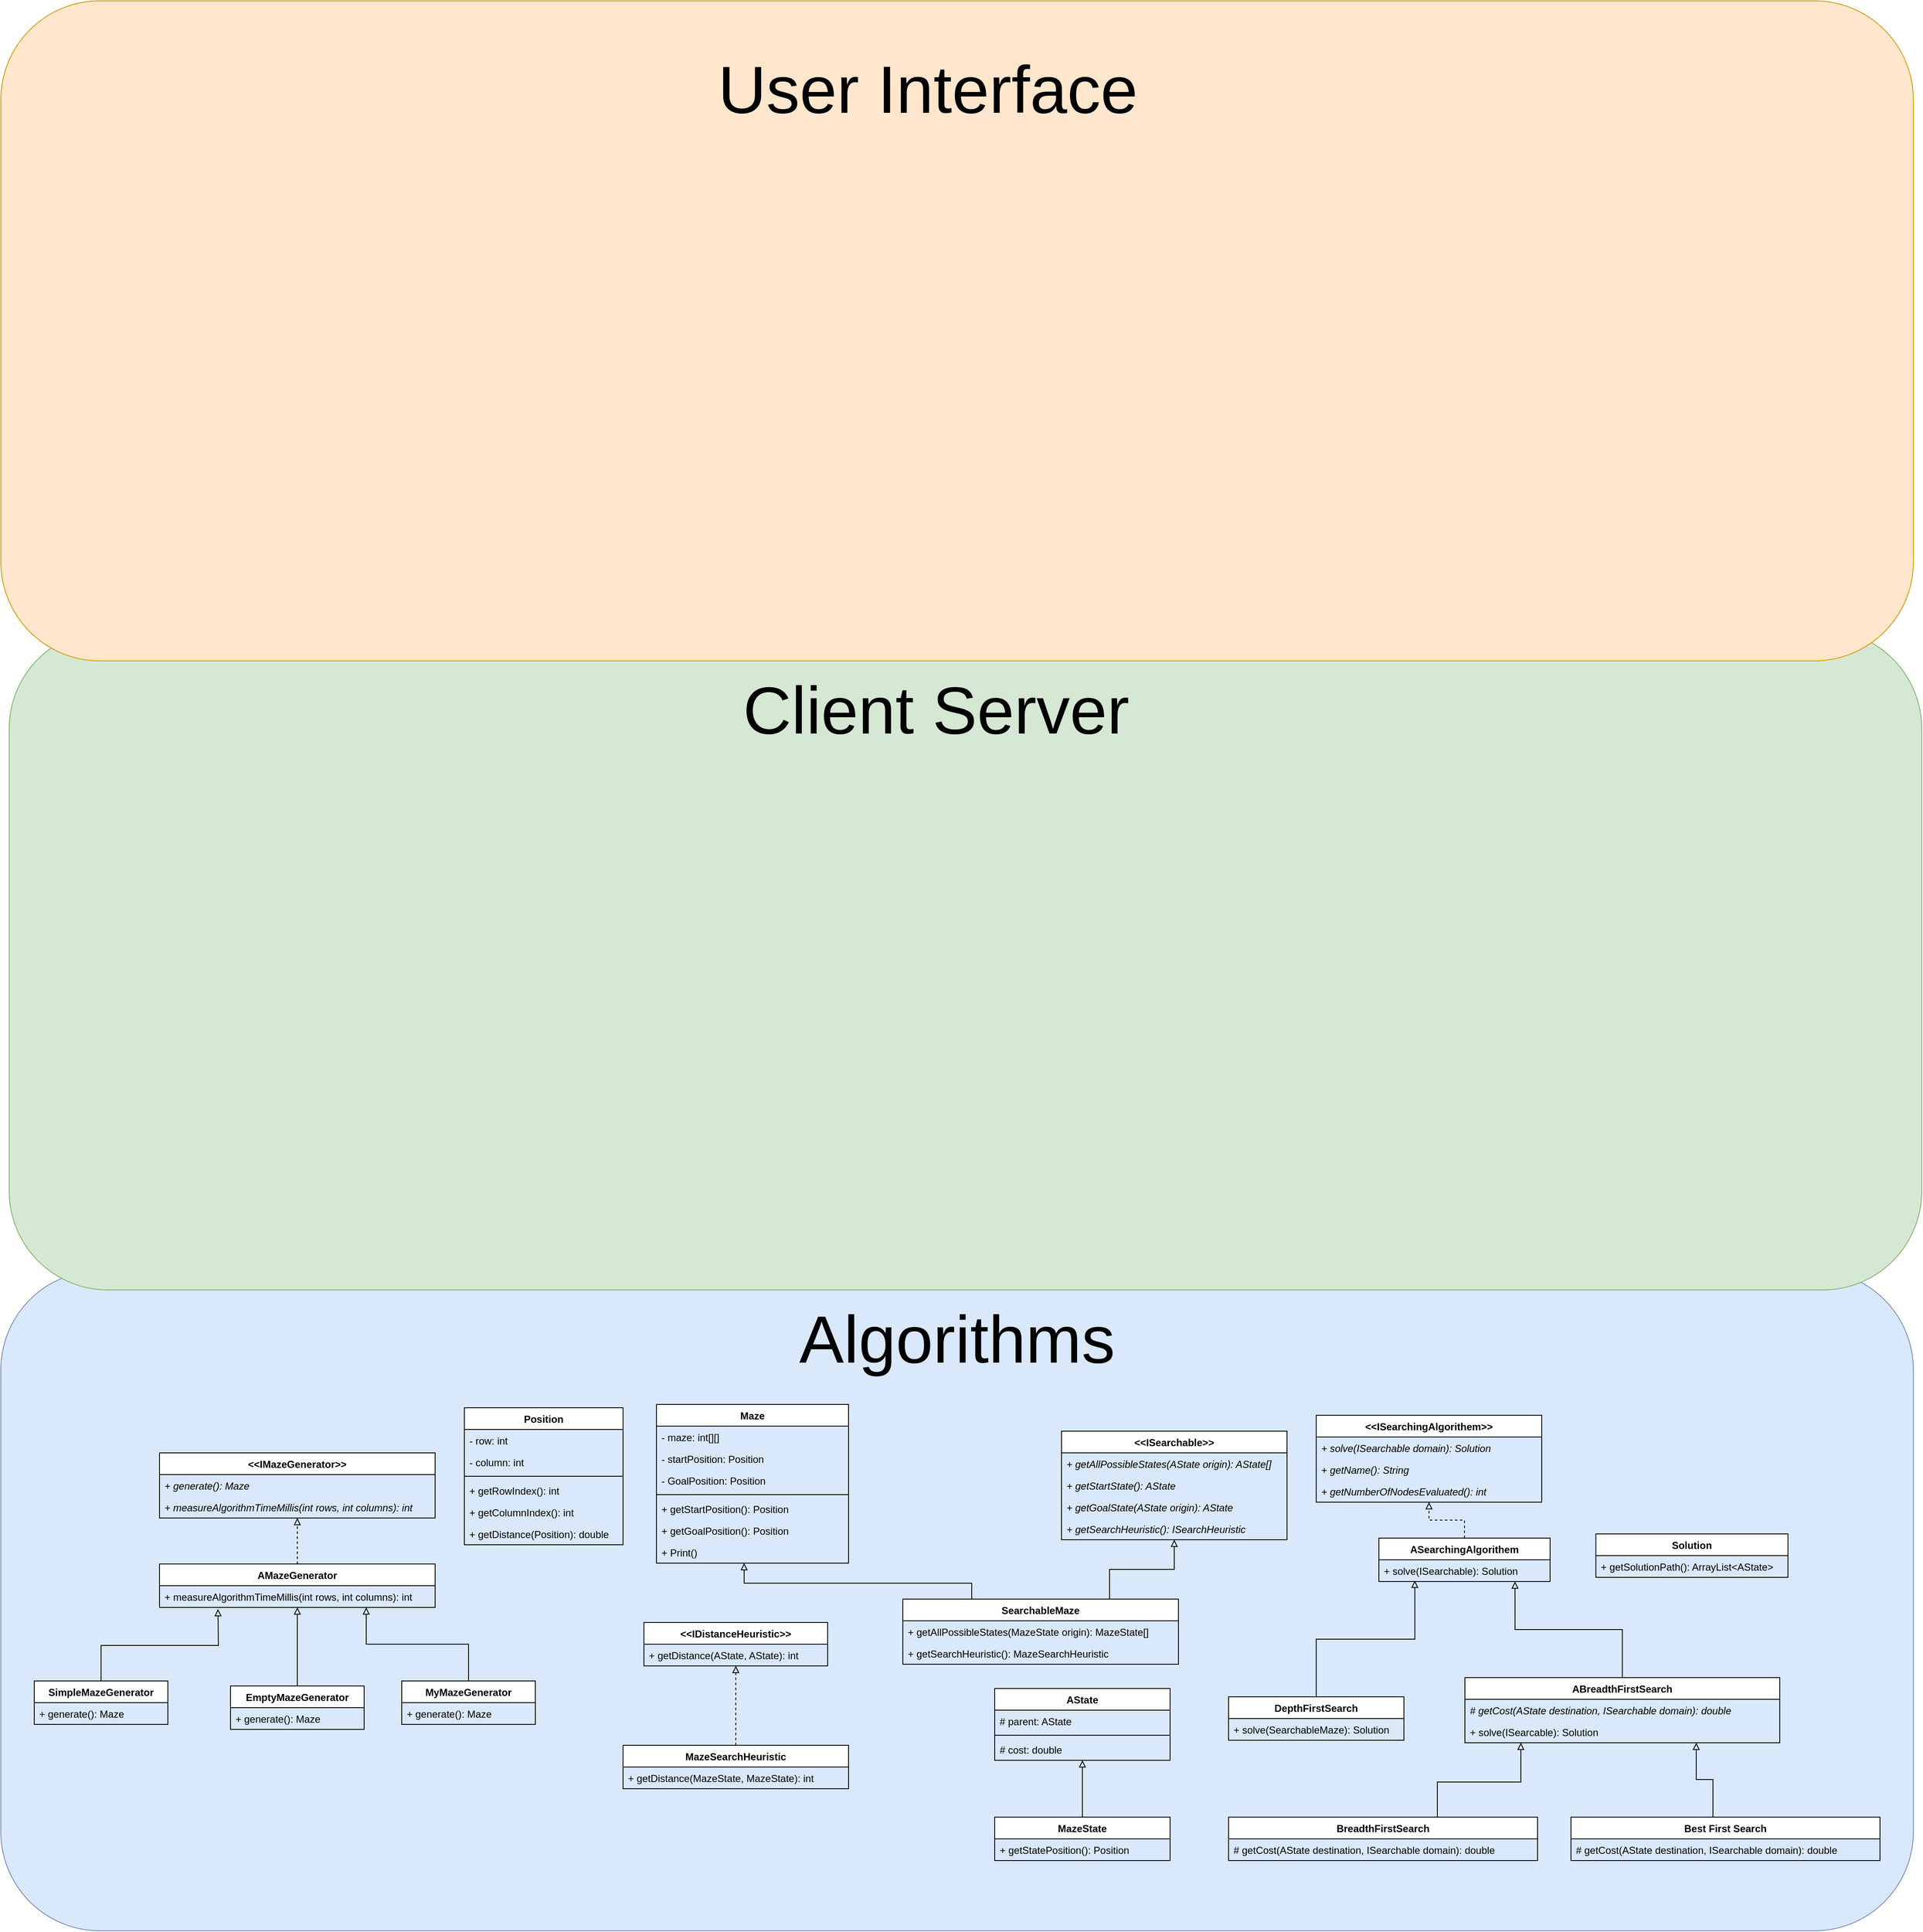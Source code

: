 <mxfile version="10.6.1" type="device"><diagram name="Page-1" id="9f46799a-70d6-7492-0946-bef42562c5a5"><mxGraphModel dx="1783" dy="3797" grid="1" gridSize="10" guides="1" tooltips="1" connect="1" arrows="1" fold="1" page="1" pageScale="1" pageWidth="1100" pageHeight="850" background="#ffffff" math="0" shadow="0"><root><mxCell id="0"/><mxCell id="1" parent="0"/><mxCell id="spToThkMb56dMzTuIJ2X-177" value="" style="rounded=1;whiteSpace=wrap;html=1;fillColor=#dae8fc;strokeColor=#6c8ebf;" vertex="1" parent="1"><mxGeometry x="2530" y="90" width="2290" height="790" as="geometry"/></mxCell><mxCell id="spToThkMb56dMzTuIJ2X-102" value="&lt;&lt;IMazeGenerator&gt;&gt;" style="swimlane;fontStyle=1;align=center;verticalAlign=top;childLayout=stackLayout;horizontal=1;startSize=26;horizontalStack=0;resizeParent=1;resizeParentMax=0;resizeLast=0;collapsible=1;marginBottom=0;" vertex="1" parent="1" treatAsSingle="0"><mxGeometry x="2720" y="308" width="330" height="78" as="geometry"/></mxCell><mxCell id="spToThkMb56dMzTuIJ2X-103" value="+ generate(): Maze" style="text;strokeColor=none;fillColor=none;align=left;verticalAlign=top;spacingLeft=4;spacingRight=4;overflow=hidden;rotatable=0;points=[[0,0.5],[1,0.5]];portConstraint=eastwest;fontStyle=2" vertex="1" parent="spToThkMb56dMzTuIJ2X-102"><mxGeometry y="26" width="330" height="26" as="geometry"/></mxCell><mxCell id="spToThkMb56dMzTuIJ2X-104" value="+ measureAlgorithmTimeMillis(int rows, int columns): int" style="text;strokeColor=none;fillColor=none;align=left;verticalAlign=top;spacingLeft=4;spacingRight=4;overflow=hidden;rotatable=0;points=[[0,0.5],[1,0.5]];portConstraint=eastwest;dashed=1;fontStyle=2" vertex="1" parent="spToThkMb56dMzTuIJ2X-102"><mxGeometry y="52" width="330" height="26" as="geometry"/></mxCell><mxCell id="spToThkMb56dMzTuIJ2X-105" style="edgeStyle=orthogonalEdgeStyle;rounded=0;orthogonalLoop=1;jettySize=auto;html=1;strokeColor=none;" edge="1" parent="1" source="spToThkMb56dMzTuIJ2X-107" target="spToThkMb56dMzTuIJ2X-102"><mxGeometry relative="1" as="geometry"/></mxCell><mxCell id="spToThkMb56dMzTuIJ2X-106" style="edgeStyle=orthogonalEdgeStyle;rounded=0;orthogonalLoop=1;jettySize=auto;html=1;exitX=0.5;exitY=0;exitDx=0;exitDy=0;strokeColor=#000000;dashed=1;endArrow=block;endFill=0;" edge="1" parent="1" source="spToThkMb56dMzTuIJ2X-107" target="spToThkMb56dMzTuIJ2X-102"><mxGeometry relative="1" as="geometry"/></mxCell><mxCell id="spToThkMb56dMzTuIJ2X-107" value="AMazeGenerator" style="swimlane;fontStyle=1;align=center;verticalAlign=top;childLayout=stackLayout;horizontal=1;startSize=26;horizontalStack=0;resizeParent=1;resizeParentMax=0;resizeLast=0;collapsible=1;marginBottom=0;" vertex="1" parent="1" treatAsSingle="0"><mxGeometry x="2720" y="441" width="330" height="52" as="geometry"/></mxCell><mxCell id="spToThkMb56dMzTuIJ2X-108" value="+ measureAlgorithmTimeMillis(int rows, int columns): int" style="text;strokeColor=none;fillColor=none;align=left;verticalAlign=top;spacingLeft=4;spacingRight=4;overflow=hidden;rotatable=0;points=[[0,0.5],[1,0.5]];portConstraint=eastwest;" vertex="1" parent="spToThkMb56dMzTuIJ2X-107"><mxGeometry y="26" width="330" height="26" as="geometry"/></mxCell><mxCell id="spToThkMb56dMzTuIJ2X-109" style="edgeStyle=orthogonalEdgeStyle;rounded=0;orthogonalLoop=1;jettySize=auto;html=1;exitX=0.5;exitY=0;exitDx=0;exitDy=0;endArrow=block;endFill=0;strokeColor=#000000;" edge="1" parent="1" source="spToThkMb56dMzTuIJ2X-110"><mxGeometry relative="1" as="geometry"><mxPoint x="2790" y="495" as="targetPoint"/></mxGeometry></mxCell><mxCell id="spToThkMb56dMzTuIJ2X-110" value="SimpleMazeGenerator" style="swimlane;fontStyle=1;align=center;verticalAlign=top;childLayout=stackLayout;horizontal=1;startSize=26;horizontalStack=0;resizeParent=1;resizeParentMax=0;resizeLast=0;collapsible=1;marginBottom=0;" vertex="1" parent="1" treatAsSingle="0"><mxGeometry x="2570" y="581" width="160" height="52" as="geometry"/></mxCell><mxCell id="spToThkMb56dMzTuIJ2X-111" value="+ generate(): Maze" style="text;strokeColor=none;fillColor=none;align=left;verticalAlign=top;spacingLeft=4;spacingRight=4;overflow=hidden;rotatable=0;points=[[0,0.5],[1,0.5]];portConstraint=eastwest;" vertex="1" parent="spToThkMb56dMzTuIJ2X-110"><mxGeometry y="26" width="160" height="26" as="geometry"/></mxCell><mxCell id="spToThkMb56dMzTuIJ2X-112" style="edgeStyle=orthogonalEdgeStyle;rounded=0;orthogonalLoop=1;jettySize=auto;html=1;exitX=0.5;exitY=0;exitDx=0;exitDy=0;startArrow=none;startFill=0;endArrow=block;endFill=0;strokeColor=#000000;" edge="1" parent="1" source="spToThkMb56dMzTuIJ2X-113" target="spToThkMb56dMzTuIJ2X-107"><mxGeometry relative="1" as="geometry"/></mxCell><mxCell id="spToThkMb56dMzTuIJ2X-113" value="EmptyMazeGenerator" style="swimlane;fontStyle=1;align=center;verticalAlign=top;childLayout=stackLayout;horizontal=1;startSize=26;horizontalStack=0;resizeParent=1;resizeParentMax=0;resizeLast=0;collapsible=1;marginBottom=0;" vertex="1" parent="1" treatAsSingle="0"><mxGeometry x="2805" y="587" width="160" height="52" as="geometry"/></mxCell><mxCell id="spToThkMb56dMzTuIJ2X-114" value="+ generate(): Maze" style="text;strokeColor=none;fillColor=none;align=left;verticalAlign=top;spacingLeft=4;spacingRight=4;overflow=hidden;rotatable=0;points=[[0,0.5],[1,0.5]];portConstraint=eastwest;" vertex="1" parent="spToThkMb56dMzTuIJ2X-113"><mxGeometry y="26" width="160" height="26" as="geometry"/></mxCell><mxCell id="spToThkMb56dMzTuIJ2X-115" style="edgeStyle=orthogonalEdgeStyle;rounded=0;orthogonalLoop=1;jettySize=auto;html=1;exitX=0.5;exitY=0;exitDx=0;exitDy=0;entryX=0.75;entryY=1;entryDx=0;entryDy=0;endArrow=block;endFill=0;strokeColor=#000000;" edge="1" parent="1" source="spToThkMb56dMzTuIJ2X-116" target="spToThkMb56dMzTuIJ2X-107"><mxGeometry relative="1" as="geometry"/></mxCell><mxCell id="spToThkMb56dMzTuIJ2X-116" value="MyMazeGenerator&#xA;" style="swimlane;fontStyle=1;align=center;verticalAlign=top;childLayout=stackLayout;horizontal=1;startSize=26;horizontalStack=0;resizeParent=1;resizeParentMax=0;resizeLast=0;collapsible=1;marginBottom=0;" vertex="1" parent="1" treatAsSingle="0"><mxGeometry x="3010" y="581" width="160" height="52" as="geometry"/></mxCell><mxCell id="spToThkMb56dMzTuIJ2X-117" value="+ generate(): Maze" style="text;strokeColor=none;fillColor=none;align=left;verticalAlign=top;spacingLeft=4;spacingRight=4;overflow=hidden;rotatable=0;points=[[0,0.5],[1,0.5]];portConstraint=eastwest;" vertex="1" parent="spToThkMb56dMzTuIJ2X-116"><mxGeometry y="26" width="160" height="26" as="geometry"/></mxCell><mxCell id="spToThkMb56dMzTuIJ2X-118" value="Maze" style="swimlane;fontStyle=1;align=center;verticalAlign=top;childLayout=stackLayout;horizontal=1;startSize=26;horizontalStack=0;resizeParent=1;resizeParentMax=0;resizeLast=0;collapsible=1;marginBottom=0;" vertex="1" parent="1" treatAsSingle="0"><mxGeometry x="3315" y="250" width="230" height="190" as="geometry"/></mxCell><mxCell id="spToThkMb56dMzTuIJ2X-119" value="- maze: int[][]&#xA;" style="text;strokeColor=none;fillColor=none;align=left;verticalAlign=top;spacingLeft=4;spacingRight=4;overflow=hidden;rotatable=0;points=[[0,0.5],[1,0.5]];portConstraint=eastwest;" vertex="1" parent="spToThkMb56dMzTuIJ2X-118"><mxGeometry y="26" width="230" height="26" as="geometry"/></mxCell><mxCell id="spToThkMb56dMzTuIJ2X-120" value="- startPosition: Position&#xA;" style="text;strokeColor=none;fillColor=none;align=left;verticalAlign=top;spacingLeft=4;spacingRight=4;overflow=hidden;rotatable=0;points=[[0,0.5],[1,0.5]];portConstraint=eastwest;" vertex="1" parent="spToThkMb56dMzTuIJ2X-118"><mxGeometry y="52" width="230" height="26" as="geometry"/></mxCell><mxCell id="spToThkMb56dMzTuIJ2X-121" value="- GoalPosition: Position&#xA;" style="text;strokeColor=none;fillColor=none;align=left;verticalAlign=top;spacingLeft=4;spacingRight=4;overflow=hidden;rotatable=0;points=[[0,0.5],[1,0.5]];portConstraint=eastwest;" vertex="1" parent="spToThkMb56dMzTuIJ2X-118"><mxGeometry y="78" width="230" height="26" as="geometry"/></mxCell><mxCell id="spToThkMb56dMzTuIJ2X-122" value="" style="line;strokeWidth=1;fillColor=none;align=left;verticalAlign=middle;spacingTop=-1;spacingLeft=3;spacingRight=3;rotatable=0;labelPosition=right;points=[];portConstraint=eastwest;" vertex="1" parent="spToThkMb56dMzTuIJ2X-118"><mxGeometry y="104" width="230" height="8" as="geometry"/></mxCell><mxCell id="spToThkMb56dMzTuIJ2X-123" value="+ getStartPosition(): Position" style="text;strokeColor=none;fillColor=none;align=left;verticalAlign=top;spacingLeft=4;spacingRight=4;overflow=hidden;rotatable=0;points=[[0,0.5],[1,0.5]];portConstraint=eastwest;" vertex="1" parent="spToThkMb56dMzTuIJ2X-118"><mxGeometry y="112" width="230" height="26" as="geometry"/></mxCell><mxCell id="spToThkMb56dMzTuIJ2X-124" value="+ getGoalPosition(): Position" style="text;strokeColor=none;fillColor=none;align=left;verticalAlign=top;spacingLeft=4;spacingRight=4;overflow=hidden;rotatable=0;points=[[0,0.5],[1,0.5]];portConstraint=eastwest;" vertex="1" parent="spToThkMb56dMzTuIJ2X-118"><mxGeometry y="138" width="230" height="26" as="geometry"/></mxCell><mxCell id="spToThkMb56dMzTuIJ2X-125" value="+ Print()" style="text;strokeColor=none;fillColor=none;align=left;verticalAlign=top;spacingLeft=4;spacingRight=4;overflow=hidden;rotatable=0;points=[[0,0.5],[1,0.5]];portConstraint=eastwest;" vertex="1" parent="spToThkMb56dMzTuIJ2X-118"><mxGeometry y="164" width="230" height="26" as="geometry"/></mxCell><mxCell id="spToThkMb56dMzTuIJ2X-126" value="Position" style="swimlane;fontStyle=1;align=center;verticalAlign=top;childLayout=stackLayout;horizontal=1;startSize=26;horizontalStack=0;resizeParent=1;resizeParentMax=0;resizeLast=0;collapsible=1;marginBottom=0;" vertex="1" parent="1" treatAsSingle="0"><mxGeometry x="3085" y="254" width="190" height="164" as="geometry"><mxRectangle x="760" y="84" width="80" height="26" as="alternateBounds"/></mxGeometry></mxCell><mxCell id="spToThkMb56dMzTuIJ2X-127" value="- row: int" style="text;strokeColor=none;fillColor=none;align=left;verticalAlign=top;spacingLeft=4;spacingRight=4;overflow=hidden;rotatable=0;points=[[0,0.5],[1,0.5]];portConstraint=eastwest;" vertex="1" parent="spToThkMb56dMzTuIJ2X-126"><mxGeometry y="26" width="190" height="26" as="geometry"/></mxCell><mxCell id="spToThkMb56dMzTuIJ2X-128" value="- column: int" style="text;strokeColor=none;fillColor=none;align=left;verticalAlign=top;spacingLeft=4;spacingRight=4;overflow=hidden;rotatable=0;points=[[0,0.5],[1,0.5]];portConstraint=eastwest;" vertex="1" parent="spToThkMb56dMzTuIJ2X-126"><mxGeometry y="52" width="190" height="26" as="geometry"/></mxCell><mxCell id="spToThkMb56dMzTuIJ2X-129" value="" style="line;strokeWidth=1;fillColor=none;align=left;verticalAlign=middle;spacingTop=-1;spacingLeft=3;spacingRight=3;rotatable=0;labelPosition=right;points=[];portConstraint=eastwest;" vertex="1" parent="spToThkMb56dMzTuIJ2X-126"><mxGeometry y="78" width="190" height="8" as="geometry"/></mxCell><mxCell id="spToThkMb56dMzTuIJ2X-130" value="+ getRowIndex(): int" style="text;strokeColor=none;fillColor=none;align=left;verticalAlign=top;spacingLeft=4;spacingRight=4;overflow=hidden;rotatable=0;points=[[0,0.5],[1,0.5]];portConstraint=eastwest;" vertex="1" parent="spToThkMb56dMzTuIJ2X-126"><mxGeometry y="86" width="190" height="26" as="geometry"/></mxCell><mxCell id="spToThkMb56dMzTuIJ2X-131" value="+ getColumnIndex(): int" style="text;strokeColor=none;fillColor=none;align=left;verticalAlign=top;spacingLeft=4;spacingRight=4;overflow=hidden;rotatable=0;points=[[0,0.5],[1,0.5]];portConstraint=eastwest;" vertex="1" parent="spToThkMb56dMzTuIJ2X-126"><mxGeometry y="112" width="190" height="26" as="geometry"/></mxCell><mxCell id="spToThkMb56dMzTuIJ2X-132" value="+ getDistance(Position): double" style="text;strokeColor=none;fillColor=none;align=left;verticalAlign=top;spacingLeft=4;spacingRight=4;overflow=hidden;rotatable=0;points=[[0,0.5],[1,0.5]];portConstraint=eastwest;" vertex="1" parent="spToThkMb56dMzTuIJ2X-126"><mxGeometry y="138" width="190" height="26" as="geometry"/></mxCell><mxCell id="spToThkMb56dMzTuIJ2X-133" value="&lt;&lt;ISearchable&gt;&gt;" style="swimlane;fontStyle=1;align=center;verticalAlign=top;childLayout=stackLayout;horizontal=1;startSize=26;horizontalStack=0;resizeParent=1;resizeParentMax=0;resizeLast=0;collapsible=1;marginBottom=0;" vertex="1" parent="1" treatAsSingle="0"><mxGeometry x="3800" y="282" width="270" height="130" as="geometry"/></mxCell><mxCell id="spToThkMb56dMzTuIJ2X-134" value="+ getAllPossibleStates(AState origin): AState[]" style="text;strokeColor=none;fillColor=none;align=left;verticalAlign=top;spacingLeft=4;spacingRight=4;overflow=hidden;rotatable=0;points=[[0,0.5],[1,0.5]];portConstraint=eastwest;fontStyle=2" vertex="1" parent="spToThkMb56dMzTuIJ2X-133"><mxGeometry y="26" width="270" height="26" as="geometry"/></mxCell><mxCell id="spToThkMb56dMzTuIJ2X-135" value="+ getStartState(): AState" style="text;strokeColor=none;fillColor=none;align=left;verticalAlign=top;spacingLeft=4;spacingRight=4;overflow=hidden;rotatable=0;points=[[0,0.5],[1,0.5]];portConstraint=eastwest;fontStyle=2" vertex="1" parent="spToThkMb56dMzTuIJ2X-133"><mxGeometry y="52" width="270" height="26" as="geometry"/></mxCell><mxCell id="spToThkMb56dMzTuIJ2X-136" value="+ getGoalState(AState origin): AState" style="text;strokeColor=none;fillColor=none;align=left;verticalAlign=top;spacingLeft=4;spacingRight=4;overflow=hidden;rotatable=0;points=[[0,0.5],[1,0.5]];portConstraint=eastwest;fontStyle=2" vertex="1" parent="spToThkMb56dMzTuIJ2X-133"><mxGeometry y="78" width="270" height="26" as="geometry"/></mxCell><mxCell id="spToThkMb56dMzTuIJ2X-137" value="+ getSearchHeuristic(): ISearchHeuristic" style="text;strokeColor=none;fillColor=none;align=left;verticalAlign=top;spacingLeft=4;spacingRight=4;overflow=hidden;rotatable=0;points=[[0,0.5],[1,0.5]];portConstraint=eastwest;fontStyle=2" vertex="1" parent="spToThkMb56dMzTuIJ2X-133"><mxGeometry y="104" width="270" height="26" as="geometry"/></mxCell><mxCell id="spToThkMb56dMzTuIJ2X-138" style="edgeStyle=orthogonalEdgeStyle;rounded=0;orthogonalLoop=1;jettySize=auto;html=1;exitX=0.75;exitY=0;exitDx=0;exitDy=0;entryX=0.5;entryY=1;entryDx=0;entryDy=0;endArrow=block;endFill=0;strokeColor=#000000;" edge="1" parent="1" source="spToThkMb56dMzTuIJ2X-140" target="spToThkMb56dMzTuIJ2X-133"><mxGeometry relative="1" as="geometry"/></mxCell><mxCell id="spToThkMb56dMzTuIJ2X-139" style="edgeStyle=orthogonalEdgeStyle;rounded=0;orthogonalLoop=1;jettySize=auto;html=1;exitX=0.25;exitY=0;exitDx=0;exitDy=0;endArrow=block;endFill=0;strokeColor=#000000;" edge="1" parent="1" source="spToThkMb56dMzTuIJ2X-140" target="spToThkMb56dMzTuIJ2X-118"><mxGeometry relative="1" as="geometry"><Array as="points"><mxPoint x="3692" y="464"/><mxPoint x="3420" y="464"/></Array></mxGeometry></mxCell><mxCell id="spToThkMb56dMzTuIJ2X-140" value="SearchableMaze" style="swimlane;fontStyle=1;align=center;verticalAlign=top;childLayout=stackLayout;horizontal=1;startSize=26;horizontalStack=0;resizeParent=1;resizeParentMax=0;resizeLast=0;collapsible=1;marginBottom=0;" vertex="1" parent="1" treatAsSingle="0"><mxGeometry x="3610" y="483" width="330" height="78" as="geometry"/></mxCell><mxCell id="spToThkMb56dMzTuIJ2X-141" value="+ getAllPossibleStates(MazeState origin): MazeState[]" style="text;strokeColor=none;fillColor=none;align=left;verticalAlign=top;spacingLeft=4;spacingRight=4;overflow=hidden;rotatable=0;points=[[0,0.5],[1,0.5]];portConstraint=eastwest;" vertex="1" parent="spToThkMb56dMzTuIJ2X-140"><mxGeometry y="26" width="330" height="26" as="geometry"/></mxCell><mxCell id="spToThkMb56dMzTuIJ2X-142" value="+ getSearchHeuristic(): MazeSearchHeuristic" style="text;strokeColor=none;fillColor=none;align=left;verticalAlign=top;spacingLeft=4;spacingRight=4;overflow=hidden;rotatable=0;points=[[0,0.5],[1,0.5]];portConstraint=eastwest;" vertex="1" parent="spToThkMb56dMzTuIJ2X-140"><mxGeometry y="52" width="330" height="26" as="geometry"/></mxCell><mxCell id="spToThkMb56dMzTuIJ2X-143" value="MazeState" style="swimlane;fontStyle=1;align=center;verticalAlign=top;childLayout=stackLayout;horizontal=1;startSize=26;horizontalStack=0;resizeParent=1;resizeParentMax=0;resizeLast=0;collapsible=1;marginBottom=0;" vertex="1" parent="1" treatAsSingle="0"><mxGeometry x="3720" y="744" width="210" height="52" as="geometry"/></mxCell><mxCell id="spToThkMb56dMzTuIJ2X-144" value="+ getStatePosition(): Position" style="text;strokeColor=none;fillColor=none;align=left;verticalAlign=top;spacingLeft=4;spacingRight=4;overflow=hidden;rotatable=0;points=[[0,0.5],[1,0.5]];portConstraint=eastwest;" vertex="1" parent="spToThkMb56dMzTuIJ2X-143"><mxGeometry y="26" width="210" height="26" as="geometry"/></mxCell><mxCell id="spToThkMb56dMzTuIJ2X-145" value="&lt;&lt;ISearchingAlgorithem&gt;&gt;" style="swimlane;fontStyle=1;align=center;verticalAlign=top;childLayout=stackLayout;horizontal=1;startSize=26;horizontalStack=0;resizeParent=1;resizeParentMax=0;resizeLast=0;collapsible=1;marginBottom=0;" vertex="1" parent="1" treatAsSingle="0"><mxGeometry x="4105" y="263" width="270" height="104" as="geometry"/></mxCell><mxCell id="spToThkMb56dMzTuIJ2X-146" value="+ solve(ISearchable domain): Solution" style="text;strokeColor=none;fillColor=none;align=left;verticalAlign=top;spacingLeft=4;spacingRight=4;overflow=hidden;rotatable=0;points=[[0,0.5],[1,0.5]];portConstraint=eastwest;fontStyle=2" vertex="1" parent="spToThkMb56dMzTuIJ2X-145"><mxGeometry y="26" width="270" height="26" as="geometry"/></mxCell><mxCell id="spToThkMb56dMzTuIJ2X-147" value="+ getName(): String" style="text;strokeColor=none;fillColor=none;align=left;verticalAlign=top;spacingLeft=4;spacingRight=4;overflow=hidden;rotatable=0;points=[[0,0.5],[1,0.5]];portConstraint=eastwest;fontStyle=2" vertex="1" parent="spToThkMb56dMzTuIJ2X-145"><mxGeometry y="52" width="270" height="26" as="geometry"/></mxCell><mxCell id="spToThkMb56dMzTuIJ2X-148" value="+ getNumberOfNodesEvaluated(): int" style="text;align=left;verticalAlign=top;spacingLeft=4;spacingRight=4;overflow=hidden;rotatable=0;points=[[0,0.5],[1,0.5]];portConstraint=eastwest;fontStyle=2" vertex="1" parent="spToThkMb56dMzTuIJ2X-145"><mxGeometry y="78" width="270" height="26" as="geometry"/></mxCell><mxCell id="spToThkMb56dMzTuIJ2X-149" value="Solution" style="swimlane;fontStyle=1;align=center;verticalAlign=top;childLayout=stackLayout;horizontal=1;startSize=26;horizontalStack=0;resizeParent=1;resizeParentMax=0;resizeLast=0;collapsible=1;marginBottom=0;" vertex="1" parent="1" treatAsSingle="0"><mxGeometry x="4439.81" y="405" width="230" height="52" as="geometry"/></mxCell><mxCell id="spToThkMb56dMzTuIJ2X-150" value="+ getSolutionPath(): ArrayList&lt;AState&gt;" style="text;strokeColor=none;fillColor=none;align=left;verticalAlign=top;spacingLeft=4;spacingRight=4;overflow=hidden;rotatable=0;points=[[0,0.5],[1,0.5]];portConstraint=eastwest;" vertex="1" parent="spToThkMb56dMzTuIJ2X-149"><mxGeometry y="26" width="230" height="26" as="geometry"/></mxCell><mxCell id="spToThkMb56dMzTuIJ2X-151" style="edgeStyle=orthogonalEdgeStyle;rounded=0;orthogonalLoop=1;jettySize=auto;html=1;exitX=0.5;exitY=0;exitDx=0;exitDy=0;entryX=0.5;entryY=1;entryDx=0;entryDy=0;startArrow=none;startFill=0;endArrow=block;endFill=0;strokeColor=#000000;dashed=1;" edge="1" parent="1" source="spToThkMb56dMzTuIJ2X-152" target="spToThkMb56dMzTuIJ2X-145"><mxGeometry relative="1" as="geometry"/></mxCell><mxCell id="spToThkMb56dMzTuIJ2X-152" value="ASearchingAlgorithem" style="swimlane;fontStyle=1;align=center;verticalAlign=top;childLayout=stackLayout;horizontal=1;startSize=26;horizontalStack=0;resizeParent=1;resizeParentMax=0;resizeLast=0;collapsible=1;marginBottom=0;" vertex="1" parent="1" treatAsSingle="0"><mxGeometry x="4180" y="410" width="205" height="52" as="geometry"/></mxCell><mxCell id="spToThkMb56dMzTuIJ2X-153" value="+ solve(ISearchable): Solution" style="text;strokeColor=none;fillColor=none;align=left;verticalAlign=top;spacingLeft=4;spacingRight=4;overflow=hidden;rotatable=0;points=[[0,0.5],[1,0.5]];portConstraint=eastwest;" vertex="1" parent="spToThkMb56dMzTuIJ2X-152"><mxGeometry y="26" width="205" height="26" as="geometry"/></mxCell><mxCell id="spToThkMb56dMzTuIJ2X-154" style="edgeStyle=orthogonalEdgeStyle;rounded=0;orthogonalLoop=1;jettySize=auto;html=1;exitX=0.5;exitY=0;exitDx=0;exitDy=0;entryX=0.21;entryY=0.962;entryDx=0;entryDy=0;entryPerimeter=0;startArrow=none;startFill=0;endArrow=block;endFill=0;strokeColor=#000000;" edge="1" parent="1" source="spToThkMb56dMzTuIJ2X-155" target="spToThkMb56dMzTuIJ2X-153"><mxGeometry relative="1" as="geometry"><Array as="points"><mxPoint x="4105" y="531"/><mxPoint x="4223" y="531"/></Array></mxGeometry></mxCell><mxCell id="spToThkMb56dMzTuIJ2X-155" value="DepthFirstSearch" style="swimlane;fontStyle=1;align=center;verticalAlign=top;childLayout=stackLayout;horizontal=1;startSize=26;horizontalStack=0;resizeParent=1;resizeParentMax=0;resizeLast=0;collapsible=1;marginBottom=0;" vertex="1" parent="1" treatAsSingle="0"><mxGeometry x="4000" y="600" width="210" height="52" as="geometry"/></mxCell><mxCell id="spToThkMb56dMzTuIJ2X-156" value="+ solve(SearchableMaze): Solution" style="text;strokeColor=none;fillColor=none;align=left;verticalAlign=top;spacingLeft=4;spacingRight=4;overflow=hidden;rotatable=0;points=[[0,0.5],[1,0.5]];portConstraint=eastwest;" vertex="1" parent="spToThkMb56dMzTuIJ2X-155"><mxGeometry y="26" width="210" height="26" as="geometry"/></mxCell><mxCell id="spToThkMb56dMzTuIJ2X-157" style="edgeStyle=orthogonalEdgeStyle;rounded=0;orthogonalLoop=1;jettySize=auto;html=1;exitX=0.5;exitY=0;exitDx=0;exitDy=0;startArrow=none;startFill=0;endArrow=block;endFill=0;strokeColor=#000000;entryX=0.795;entryY=1;entryDx=0;entryDy=0;entryPerimeter=0;" edge="1" parent="1" source="spToThkMb56dMzTuIJ2X-158" target="spToThkMb56dMzTuIJ2X-153"><mxGeometry relative="1" as="geometry"><mxPoint x="3405" y="73" as="sourcePoint"/></mxGeometry></mxCell><mxCell id="spToThkMb56dMzTuIJ2X-158" value="ABreadthFirstSearch" style="swimlane;fontStyle=1;align=center;verticalAlign=top;childLayout=stackLayout;horizontal=1;startSize=26;horizontalStack=0;resizeParent=1;resizeParentMax=0;resizeLast=0;collapsible=1;marginBottom=0;" vertex="1" parent="1" treatAsSingle="0"><mxGeometry x="4283" y="577" width="377" height="78" as="geometry"/></mxCell><mxCell id="spToThkMb56dMzTuIJ2X-159" value="# getCost(AState destination, ISearchable domain): double" style="text;strokeColor=none;fillColor=none;align=left;verticalAlign=top;spacingLeft=4;spacingRight=4;overflow=hidden;rotatable=0;points=[[0,0.5],[1,0.5]];portConstraint=eastwest;fontStyle=2" vertex="1" parent="spToThkMb56dMzTuIJ2X-158"><mxGeometry y="26" width="377" height="26" as="geometry"/></mxCell><mxCell id="spToThkMb56dMzTuIJ2X-160" value="+ solve(ISearcable): Solution" style="text;strokeColor=none;fillColor=none;align=left;verticalAlign=top;spacingLeft=4;spacingRight=4;overflow=hidden;rotatable=0;points=[[0,0.5],[1,0.5]];portConstraint=eastwest;" vertex="1" parent="spToThkMb56dMzTuIJ2X-158"><mxGeometry y="52" width="377" height="26" as="geometry"/></mxCell><mxCell id="spToThkMb56dMzTuIJ2X-161" style="edgeStyle=orthogonalEdgeStyle;rounded=0;orthogonalLoop=1;jettySize=auto;html=1;exitX=0.5;exitY=0;exitDx=0;exitDy=0;startArrow=none;startFill=0;endArrow=block;endFill=0;strokeColor=#000000;" edge="1" parent="1" source="spToThkMb56dMzTuIJ2X-162" target="spToThkMb56dMzTuIJ2X-158"><mxGeometry relative="1" as="geometry"><Array as="points"><mxPoint x="4250" y="702"/><mxPoint x="4350" y="702"/></Array></mxGeometry></mxCell><mxCell id="spToThkMb56dMzTuIJ2X-162" value="BreadthFirstSearch" style="swimlane;fontStyle=1;align=center;verticalAlign=top;childLayout=stackLayout;horizontal=1;startSize=26;horizontalStack=0;resizeParent=1;resizeParentMax=0;resizeLast=0;collapsible=1;marginBottom=0;" vertex="1" parent="1" treatAsSingle="0"><mxGeometry x="4000" y="744" width="370" height="52" as="geometry"/></mxCell><mxCell id="spToThkMb56dMzTuIJ2X-163" value="# getCost(AState destination, ISearchable domain): double" style="text;strokeColor=none;fillColor=none;align=left;verticalAlign=top;spacingLeft=4;spacingRight=4;overflow=hidden;rotatable=0;points=[[0,0.5],[1,0.5]];portConstraint=eastwest;" vertex="1" parent="spToThkMb56dMzTuIJ2X-162"><mxGeometry y="26" width="370" height="26" as="geometry"/></mxCell><mxCell id="spToThkMb56dMzTuIJ2X-164" style="edgeStyle=orthogonalEdgeStyle;rounded=0;orthogonalLoop=1;jettySize=auto;html=1;exitX=0.5;exitY=0;exitDx=0;exitDy=0;startArrow=none;startFill=0;endArrow=block;endFill=0;strokeColor=#000000;" edge="1" parent="1" source="spToThkMb56dMzTuIJ2X-165" target="spToThkMb56dMzTuIJ2X-158"><mxGeometry relative="1" as="geometry"><Array as="points"><mxPoint x="4580" y="699"/><mxPoint x="4560" y="699"/></Array></mxGeometry></mxCell><mxCell id="spToThkMb56dMzTuIJ2X-165" value="Best First Search" style="swimlane;fontStyle=1;align=center;verticalAlign=top;childLayout=stackLayout;horizontal=1;startSize=26;horizontalStack=0;resizeParent=1;resizeParentMax=0;resizeLast=0;collapsible=1;marginBottom=0;" vertex="1" parent="1" treatAsSingle="0"><mxGeometry x="4410" y="744" width="370" height="52" as="geometry"/></mxCell><mxCell id="spToThkMb56dMzTuIJ2X-166" value="# getCost(AState destination, ISearchable domain): double&#xA;" style="text;strokeColor=none;fillColor=none;align=left;verticalAlign=top;spacingLeft=4;spacingRight=4;overflow=hidden;rotatable=0;points=[[0,0.5],[1,0.5]];portConstraint=eastwest;" vertex="1" parent="spToThkMb56dMzTuIJ2X-165"><mxGeometry y="26" width="370" height="26" as="geometry"/></mxCell><mxCell id="spToThkMb56dMzTuIJ2X-167" value="&lt;&lt;IDistanceHeuristic&gt;&gt;" style="swimlane;fontStyle=1;align=center;verticalAlign=top;childLayout=stackLayout;horizontal=1;startSize=26;horizontalStack=0;resizeParent=1;resizeParentMax=0;resizeLast=0;collapsible=1;marginBottom=0;" vertex="1" parent="1" treatAsSingle="0"><mxGeometry x="3300" y="511" width="220" height="52" as="geometry"/></mxCell><mxCell id="spToThkMb56dMzTuIJ2X-168" value="+ getDistance(AState, AState): int" style="text;strokeColor=none;fillColor=none;align=left;verticalAlign=top;spacingLeft=4;spacingRight=4;overflow=hidden;rotatable=0;points=[[0,0.5],[1,0.5]];portConstraint=eastwest;" vertex="1" parent="spToThkMb56dMzTuIJ2X-167"><mxGeometry y="26" width="220" height="26" as="geometry"/></mxCell><mxCell id="spToThkMb56dMzTuIJ2X-169" style="edgeStyle=orthogonalEdgeStyle;rounded=0;orthogonalLoop=1;jettySize=auto;html=1;exitX=0.5;exitY=0;exitDx=0;exitDy=0;entryX=0.5;entryY=1;entryDx=0;entryDy=0;endArrow=block;endFill=0;dashed=1;" edge="1" parent="1" source="spToThkMb56dMzTuIJ2X-170" target="spToThkMb56dMzTuIJ2X-167"><mxGeometry relative="1" as="geometry"/></mxCell><mxCell id="spToThkMb56dMzTuIJ2X-170" value="MazeSearchHeuristic" style="swimlane;fontStyle=1;align=center;verticalAlign=top;childLayout=stackLayout;horizontal=1;startSize=26;horizontalStack=0;resizeParent=1;resizeParentMax=0;resizeLast=0;collapsible=1;marginBottom=0;" vertex="1" parent="1" treatAsSingle="0"><mxGeometry x="3275" y="658" width="270" height="52" as="geometry"/></mxCell><mxCell id="spToThkMb56dMzTuIJ2X-171" value="+ getDistance(MazeState, MazeState): int" style="text;strokeColor=none;fillColor=none;align=left;verticalAlign=top;spacingLeft=4;spacingRight=4;overflow=hidden;rotatable=0;points=[[0,0.5],[1,0.5]];portConstraint=eastwest;" vertex="1" parent="spToThkMb56dMzTuIJ2X-170"><mxGeometry y="26" width="270" height="26" as="geometry"/></mxCell><mxCell id="spToThkMb56dMzTuIJ2X-172" value="AState" style="swimlane;fontStyle=1;align=center;verticalAlign=top;childLayout=stackLayout;horizontal=1;startSize=26;horizontalStack=0;resizeParent=1;resizeParentMax=0;resizeLast=0;collapsible=1;marginBottom=0;" vertex="1" parent="1" treatAsSingle="0"><mxGeometry x="3720" y="590" width="210" height="86" as="geometry"/></mxCell><mxCell id="spToThkMb56dMzTuIJ2X-173" value="# parent: AState" style="text;strokeColor=none;fillColor=none;align=left;verticalAlign=top;spacingLeft=4;spacingRight=4;overflow=hidden;rotatable=0;points=[[0,0.5],[1,0.5]];portConstraint=eastwest;" vertex="1" parent="spToThkMb56dMzTuIJ2X-172"><mxGeometry y="26" width="210" height="26" as="geometry"/></mxCell><mxCell id="spToThkMb56dMzTuIJ2X-174" value="" style="line;strokeWidth=1;fillColor=none;align=left;verticalAlign=middle;spacingTop=-1;spacingLeft=3;spacingRight=3;rotatable=0;labelPosition=right;points=[];portConstraint=eastwest;" vertex="1" parent="spToThkMb56dMzTuIJ2X-172"><mxGeometry y="52" width="210" height="8" as="geometry"/></mxCell><mxCell id="spToThkMb56dMzTuIJ2X-175" value="# cost: double" style="text;strokeColor=none;fillColor=none;align=left;verticalAlign=top;spacingLeft=4;spacingRight=4;overflow=hidden;rotatable=0;points=[[0,0.5],[1,0.5]];portConstraint=eastwest;" vertex="1" parent="spToThkMb56dMzTuIJ2X-172"><mxGeometry y="60" width="210" height="26" as="geometry"/></mxCell><mxCell id="spToThkMb56dMzTuIJ2X-176" style="edgeStyle=orthogonalEdgeStyle;rounded=0;orthogonalLoop=1;jettySize=auto;html=1;exitX=0.5;exitY=0;exitDx=0;exitDy=0;entryX=0.5;entryY=1;entryDx=0;entryDy=0;endArrow=block;endFill=0;" edge="1" parent="1" source="spToThkMb56dMzTuIJ2X-143" target="spToThkMb56dMzTuIJ2X-172"><mxGeometry relative="1" as="geometry"/></mxCell><mxCell id="spToThkMb56dMzTuIJ2X-178" value="&lt;font style=&quot;font-size: 80px&quot;&gt;Algorithms&lt;/font&gt;" style="text;html=1;strokeColor=none;fillColor=none;align=center;verticalAlign=middle;whiteSpace=wrap;rounded=0;" vertex="1" parent="1"><mxGeometry x="3340" y="113" width="670" height="118" as="geometry"/></mxCell><mxCell id="spToThkMb56dMzTuIJ2X-179" value="" style="rounded=1;whiteSpace=wrap;html=1;fillColor=#d5e8d4;strokeColor=#82b366;" vertex="1" parent="1"><mxGeometry x="2540" y="-677" width="2290" height="790" as="geometry"/></mxCell><mxCell id="spToThkMb56dMzTuIJ2X-180" value="&lt;font style=&quot;font-size: 80px&quot;&gt;Client Server&lt;/font&gt;" style="text;html=1;strokeColor=none;fillColor=none;align=center;verticalAlign=middle;whiteSpace=wrap;rounded=0;" vertex="1" parent="1"><mxGeometry x="3315" y="-640" width="670" height="118" as="geometry"/></mxCell><mxCell id="spToThkMb56dMzTuIJ2X-181" value="" style="rounded=1;whiteSpace=wrap;html=1;fillColor=#ffe6cc;strokeColor=#d79b00;" vertex="1" parent="1"><mxGeometry x="2530" y="-1430" width="2290" height="790" as="geometry"/></mxCell><mxCell id="spToThkMb56dMzTuIJ2X-182" value="&lt;font style=&quot;font-size: 80px&quot;&gt;User Interface&lt;/font&gt;" style="text;html=1;strokeColor=none;fillColor=none;align=center;verticalAlign=middle;whiteSpace=wrap;rounded=0;" vertex="1" parent="1"><mxGeometry x="3305" y="-1383" width="670" height="118" as="geometry"/></mxCell></root></mxGraphModel></diagram></mxfile>